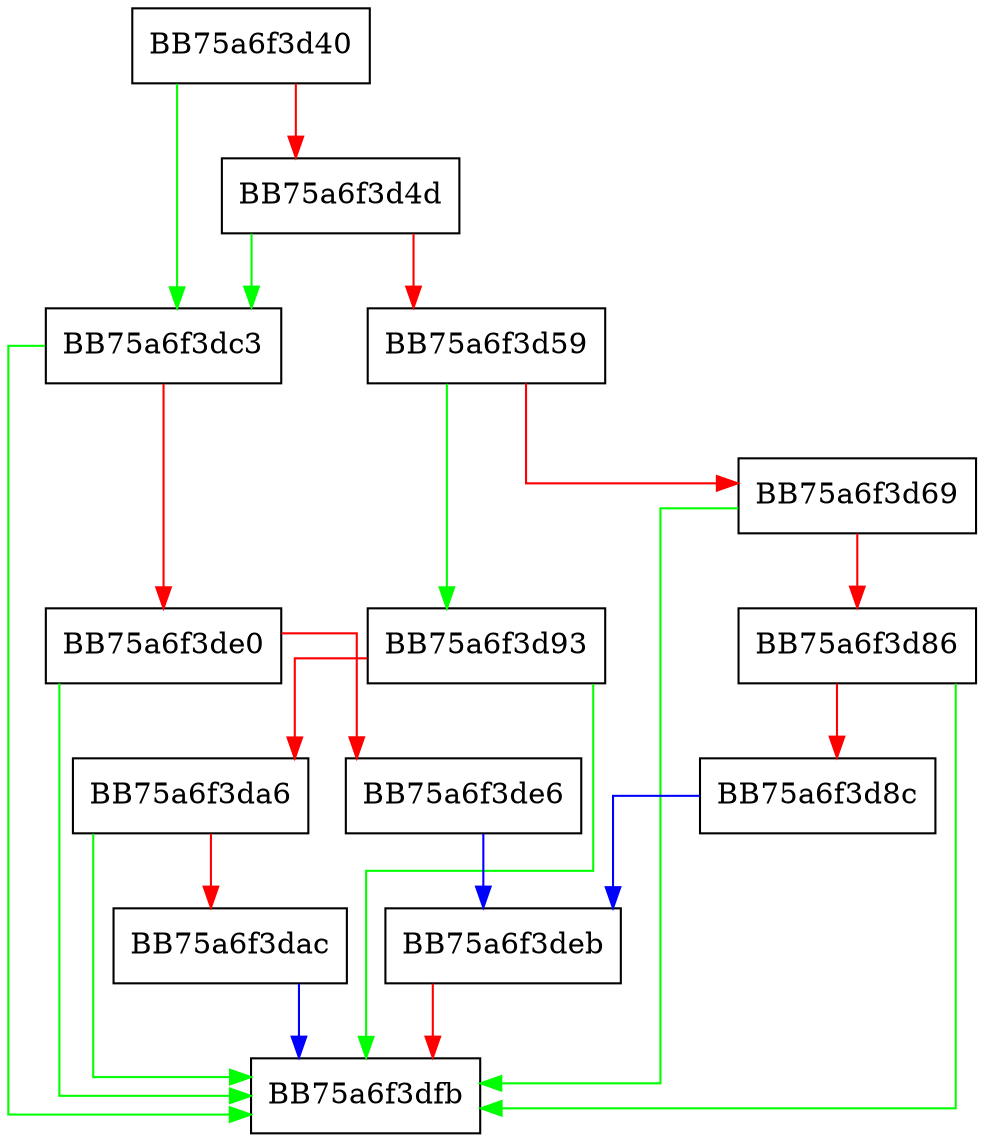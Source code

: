 digraph DBVarsUpdateTimeElapse {
  node [shape="box"];
  graph [splines=ortho];
  BB75a6f3d40 -> BB75a6f3dc3 [color="green"];
  BB75a6f3d40 -> BB75a6f3d4d [color="red"];
  BB75a6f3d4d -> BB75a6f3dc3 [color="green"];
  BB75a6f3d4d -> BB75a6f3d59 [color="red"];
  BB75a6f3d59 -> BB75a6f3d93 [color="green"];
  BB75a6f3d59 -> BB75a6f3d69 [color="red"];
  BB75a6f3d69 -> BB75a6f3dfb [color="green"];
  BB75a6f3d69 -> BB75a6f3d86 [color="red"];
  BB75a6f3d86 -> BB75a6f3dfb [color="green"];
  BB75a6f3d86 -> BB75a6f3d8c [color="red"];
  BB75a6f3d8c -> BB75a6f3deb [color="blue"];
  BB75a6f3d93 -> BB75a6f3dfb [color="green"];
  BB75a6f3d93 -> BB75a6f3da6 [color="red"];
  BB75a6f3da6 -> BB75a6f3dfb [color="green"];
  BB75a6f3da6 -> BB75a6f3dac [color="red"];
  BB75a6f3dac -> BB75a6f3dfb [color="blue"];
  BB75a6f3dc3 -> BB75a6f3dfb [color="green"];
  BB75a6f3dc3 -> BB75a6f3de0 [color="red"];
  BB75a6f3de0 -> BB75a6f3dfb [color="green"];
  BB75a6f3de0 -> BB75a6f3de6 [color="red"];
  BB75a6f3de6 -> BB75a6f3deb [color="blue"];
  BB75a6f3deb -> BB75a6f3dfb [color="red"];
}